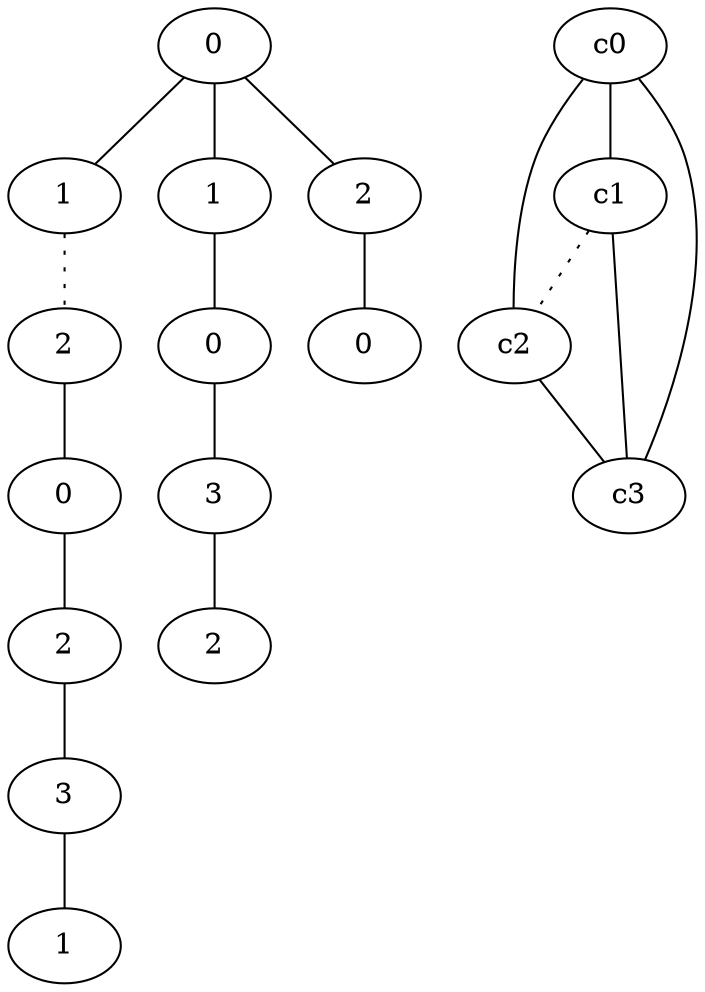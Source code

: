 graph {
a0[label=0];
a1[label=1];
a2[label=2];
a3[label=0];
a4[label=2];
a5[label=3];
a6[label=1];
a7[label=1];
a8[label=0];
a9[label=3];
a10[label=2];
a11[label=2];
a12[label=0];
a0 -- a1;
a0 -- a7;
a0 -- a11;
a1 -- a2 [style=dotted];
a2 -- a3;
a3 -- a4;
a4 -- a5;
a5 -- a6;
a7 -- a8;
a8 -- a9;
a9 -- a10;
a11 -- a12;
c0 -- c1;
c0 -- c2;
c0 -- c3;
c1 -- c2 [style=dotted];
c1 -- c3;
c2 -- c3;
}
